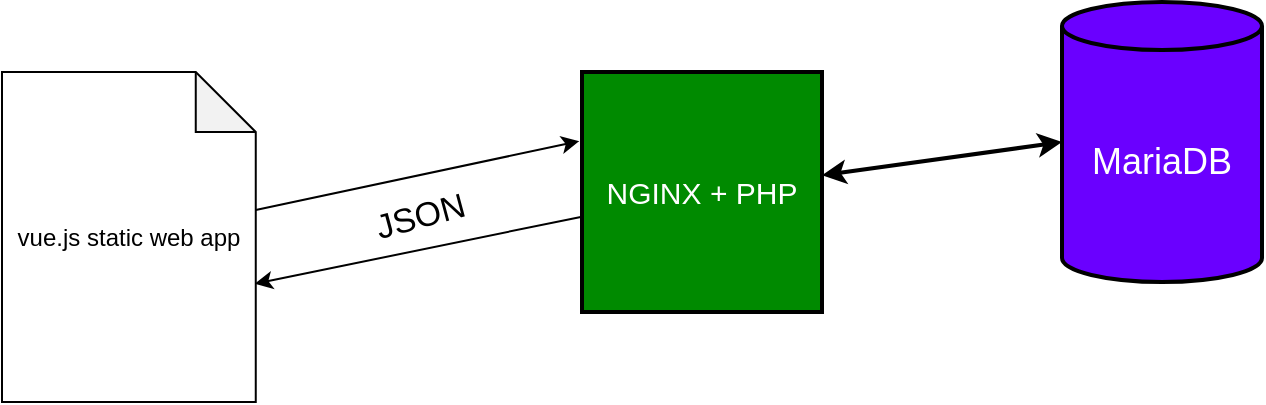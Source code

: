 <mxfile>
    <diagram id="14j-D9bJhI9y4KKwG8EL" name="Page-1">
        <mxGraphModel dx="852" dy="525" grid="1" gridSize="10" guides="1" tooltips="1" connect="1" arrows="1" fold="1" page="1" pageScale="1" pageWidth="827" pageHeight="1169" math="0" shadow="0">
            <root>
                <mxCell id="0"/>
                <mxCell id="1" parent="0"/>
                <mxCell id="2" value="&lt;font style=&quot;font-size: 18px&quot;&gt;MariaDB&lt;/font&gt;" style="shape=cylinder3;whiteSpace=wrap;html=1;boundedLbl=1;backgroundOutline=1;size=12;fillColor=#6a00ff;fontColor=#ffffff;strokeColor=#000000;strokeWidth=2;" parent="1" vertex="1">
                    <mxGeometry x="600" y="200" width="100" height="140" as="geometry"/>
                </mxCell>
                <mxCell id="4" style="edgeStyle=none;html=1;entryX=0;entryY=0.5;entryDx=0;entryDy=0;entryPerimeter=0;strokeWidth=2;startArrow=classic;startFill=1;" parent="1" source="3" target="2" edge="1">
                    <mxGeometry relative="1" as="geometry"/>
                </mxCell>
                <mxCell id="8" style="edgeStyle=none;html=1;entryX=0.996;entryY=0.642;entryDx=0;entryDy=0;entryPerimeter=0;" edge="1" parent="1" source="3" target="6">
                    <mxGeometry relative="1" as="geometry"/>
                </mxCell>
                <mxCell id="3" value="&lt;font style=&quot;font-size: 15px&quot;&gt;NGINX + PHP&lt;/font&gt;" style="whiteSpace=wrap;html=1;aspect=fixed;fillColor=#008a00;fontColor=#ffffff;strokeColor=#000000;strokeWidth=2;" parent="1" vertex="1">
                    <mxGeometry x="360" y="235" width="120" height="120" as="geometry"/>
                </mxCell>
                <mxCell id="7" style="edgeStyle=none;html=1;entryX=-0.011;entryY=0.288;entryDx=0;entryDy=0;entryPerimeter=0;" edge="1" parent="1" source="6" target="3">
                    <mxGeometry relative="1" as="geometry"/>
                </mxCell>
                <mxCell id="6" value="vue.js static web app" style="shape=note;whiteSpace=wrap;html=1;backgroundOutline=1;darkOpacity=0.05;" vertex="1" parent="1">
                    <mxGeometry x="70" y="235" width="126.88" height="165" as="geometry"/>
                </mxCell>
                <mxCell id="11" value="&lt;font style=&quot;font-size: 17px&quot;&gt;JSON&lt;/font&gt;" style="text;html=1;align=center;verticalAlign=middle;resizable=0;points=[];autosize=1;strokeColor=none;fillColor=none;fontSize=15;rotation=-15;" vertex="1" parent="1">
                    <mxGeometry x="249" y="298" width="60" height="20" as="geometry"/>
                </mxCell>
            </root>
        </mxGraphModel>
    </diagram>
</mxfile>